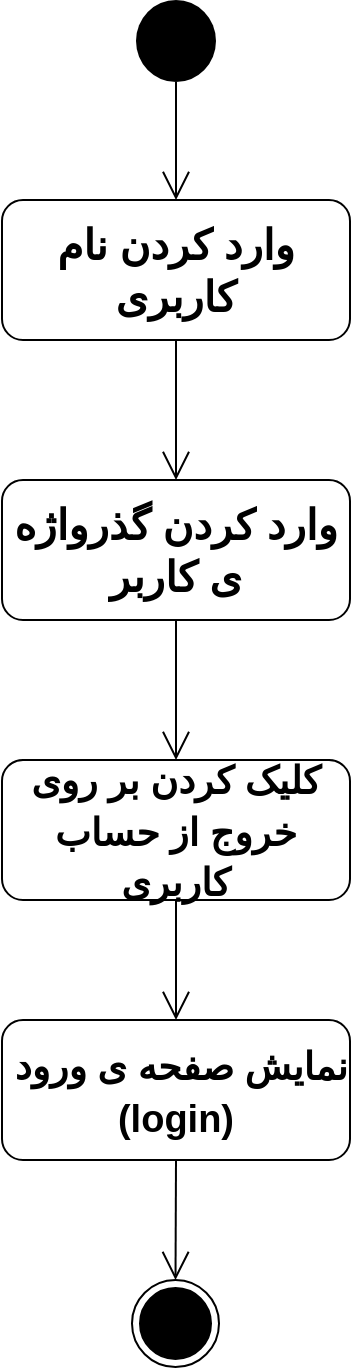 <mxfile version="13.10.9" type="github">
  <diagram name="Page-1" id="e7e014a7-5840-1c2e-5031-d8a46d1fe8dd">
    <mxGraphModel dx="1209" dy="663" grid="1" gridSize="10" guides="1" tooltips="1" connect="1" arrows="1" fold="1" page="1" pageScale="1" pageWidth="827" pageHeight="1169" background="#ffffff" math="0" shadow="0">
      <root>
        <mxCell id="0" />
        <mxCell id="1" parent="0" />
        <mxCell id="8efTD4OEWqOGp4i1g3Z0-41" value="" style="ellipse;fillColor=#000000;strokeColor=none;aspect=fixed;" parent="1" vertex="1">
          <mxGeometry x="394" y="50" width="40" height="41.03" as="geometry" />
        </mxCell>
        <mxCell id="8efTD4OEWqOGp4i1g3Z0-42" value="وارد کردن گذرواژه ی کاربر" style="shape=rect;html=1;rounded=1;whiteSpace=wrap;align=center;fontSize=21;fontStyle=1" parent="1" vertex="1">
          <mxGeometry x="327" y="290" width="174" height="70" as="geometry" />
        </mxCell>
        <mxCell id="8efTD4OEWqOGp4i1g3Z0-43" value="" style="endArrow=open;endFill=1;endSize=12;html=1;fontSize=21;exitX=0.5;exitY=1;exitDx=0;exitDy=0;entryX=0.5;entryY=0;entryDx=0;entryDy=0;" parent="1" source="8efTD4OEWqOGp4i1g3Z0-41" target="E-XWAP4hK30kMrymUo2u-1" edge="1">
          <mxGeometry width="160" relative="1" as="geometry">
            <mxPoint x="439" y="430" as="sourcePoint" />
            <mxPoint x="599" y="430" as="targetPoint" />
          </mxGeometry>
        </mxCell>
        <mxCell id="8efTD4OEWqOGp4i1g3Z0-45" value="" style="endArrow=open;endFill=1;endSize=12;html=1;fontSize=21;exitX=0.5;exitY=1;exitDx=0;exitDy=0;entryX=0.5;entryY=0;entryDx=0;entryDy=0;" parent="1" source="8efTD4OEWqOGp4i1g3Z0-42" target="8efTD4OEWqOGp4i1g3Z0-57" edge="1">
          <mxGeometry width="160" relative="1" as="geometry">
            <mxPoint x="413.5" y="380" as="sourcePoint" />
            <mxPoint x="414" y="430" as="targetPoint" />
          </mxGeometry>
        </mxCell>
        <mxCell id="8efTD4OEWqOGp4i1g3Z0-47" value="" style="endArrow=open;endFill=1;endSize=12;html=1;fontSize=21;exitX=0.5;exitY=1;exitDx=0;exitDy=0;entryX=0.5;entryY=0;entryDx=0;entryDy=0;" parent="1" source="8efTD4OEWqOGp4i1g3Z0-57" target="8efTD4OEWqOGp4i1g3Z0-60" edge="1">
          <mxGeometry width="160" relative="1" as="geometry">
            <mxPoint x="414" y="510" as="sourcePoint" />
            <mxPoint x="414" y="580" as="targetPoint" />
          </mxGeometry>
        </mxCell>
        <mxCell id="8efTD4OEWqOGp4i1g3Z0-57" value="&lt;span style=&quot;font-size: 19px&quot;&gt;کلیک کردن بر روی خروج از حساب کاربری&lt;/span&gt;" style="shape=rect;html=1;rounded=1;whiteSpace=wrap;align=center;fontSize=21;fontStyle=1" parent="1" vertex="1">
          <mxGeometry x="327" y="430" width="174" height="70" as="geometry" />
        </mxCell>
        <mxCell id="8efTD4OEWqOGp4i1g3Z0-59" value="" style="ellipse;html=1;shape=endState;fillColor=#000000;strokeColor=#000000;aspect=fixed;" parent="1" vertex="1">
          <mxGeometry x="392" y="690" width="43.5" height="43.5" as="geometry" />
        </mxCell>
        <mxCell id="8efTD4OEWqOGp4i1g3Z0-60" value="&lt;span style=&quot;font-size: 19px&quot;&gt;&amp;nbsp;نمایش صفحه ی ورود&lt;br&gt;&lt;/span&gt;&lt;span style=&quot;font-size: 19px&quot;&gt;(login)&lt;/span&gt;&lt;span style=&quot;font-size: 19px&quot;&gt;&lt;br&gt;&lt;/span&gt;" style="shape=rect;html=1;rounded=1;whiteSpace=wrap;align=center;fontSize=21;fontStyle=1" parent="1" vertex="1">
          <mxGeometry x="327" y="560" width="174" height="70" as="geometry" />
        </mxCell>
        <mxCell id="8efTD4OEWqOGp4i1g3Z0-61" value="" style="endArrow=open;endFill=1;endSize=12;html=1;fontSize=21;exitX=0.5;exitY=1;exitDx=0;exitDy=0;entryX=0.5;entryY=0;entryDx=0;entryDy=0;" parent="1" source="8efTD4OEWqOGp4i1g3Z0-60" target="8efTD4OEWqOGp4i1g3Z0-59" edge="1">
          <mxGeometry width="160" relative="1" as="geometry">
            <mxPoint x="414" y="630" as="sourcePoint" />
            <mxPoint x="414" y="690" as="targetPoint" />
          </mxGeometry>
        </mxCell>
        <mxCell id="E-XWAP4hK30kMrymUo2u-1" value="وارد کردن نام کاربری" style="shape=rect;html=1;rounded=1;whiteSpace=wrap;align=center;fontSize=21;fontStyle=1" vertex="1" parent="1">
          <mxGeometry x="327" y="150" width="174" height="70" as="geometry" />
        </mxCell>
        <mxCell id="E-XWAP4hK30kMrymUo2u-2" value="" style="endArrow=open;endFill=1;endSize=12;html=1;fontSize=21;exitX=0.5;exitY=1;exitDx=0;exitDy=0;entryX=0.5;entryY=0;entryDx=0;entryDy=0;" edge="1" parent="1" source="E-XWAP4hK30kMrymUo2u-1" target="8efTD4OEWqOGp4i1g3Z0-42">
          <mxGeometry width="160" relative="1" as="geometry">
            <mxPoint x="424" y="101.03" as="sourcePoint" />
            <mxPoint x="424" y="160" as="targetPoint" />
          </mxGeometry>
        </mxCell>
      </root>
    </mxGraphModel>
  </diagram>
</mxfile>
